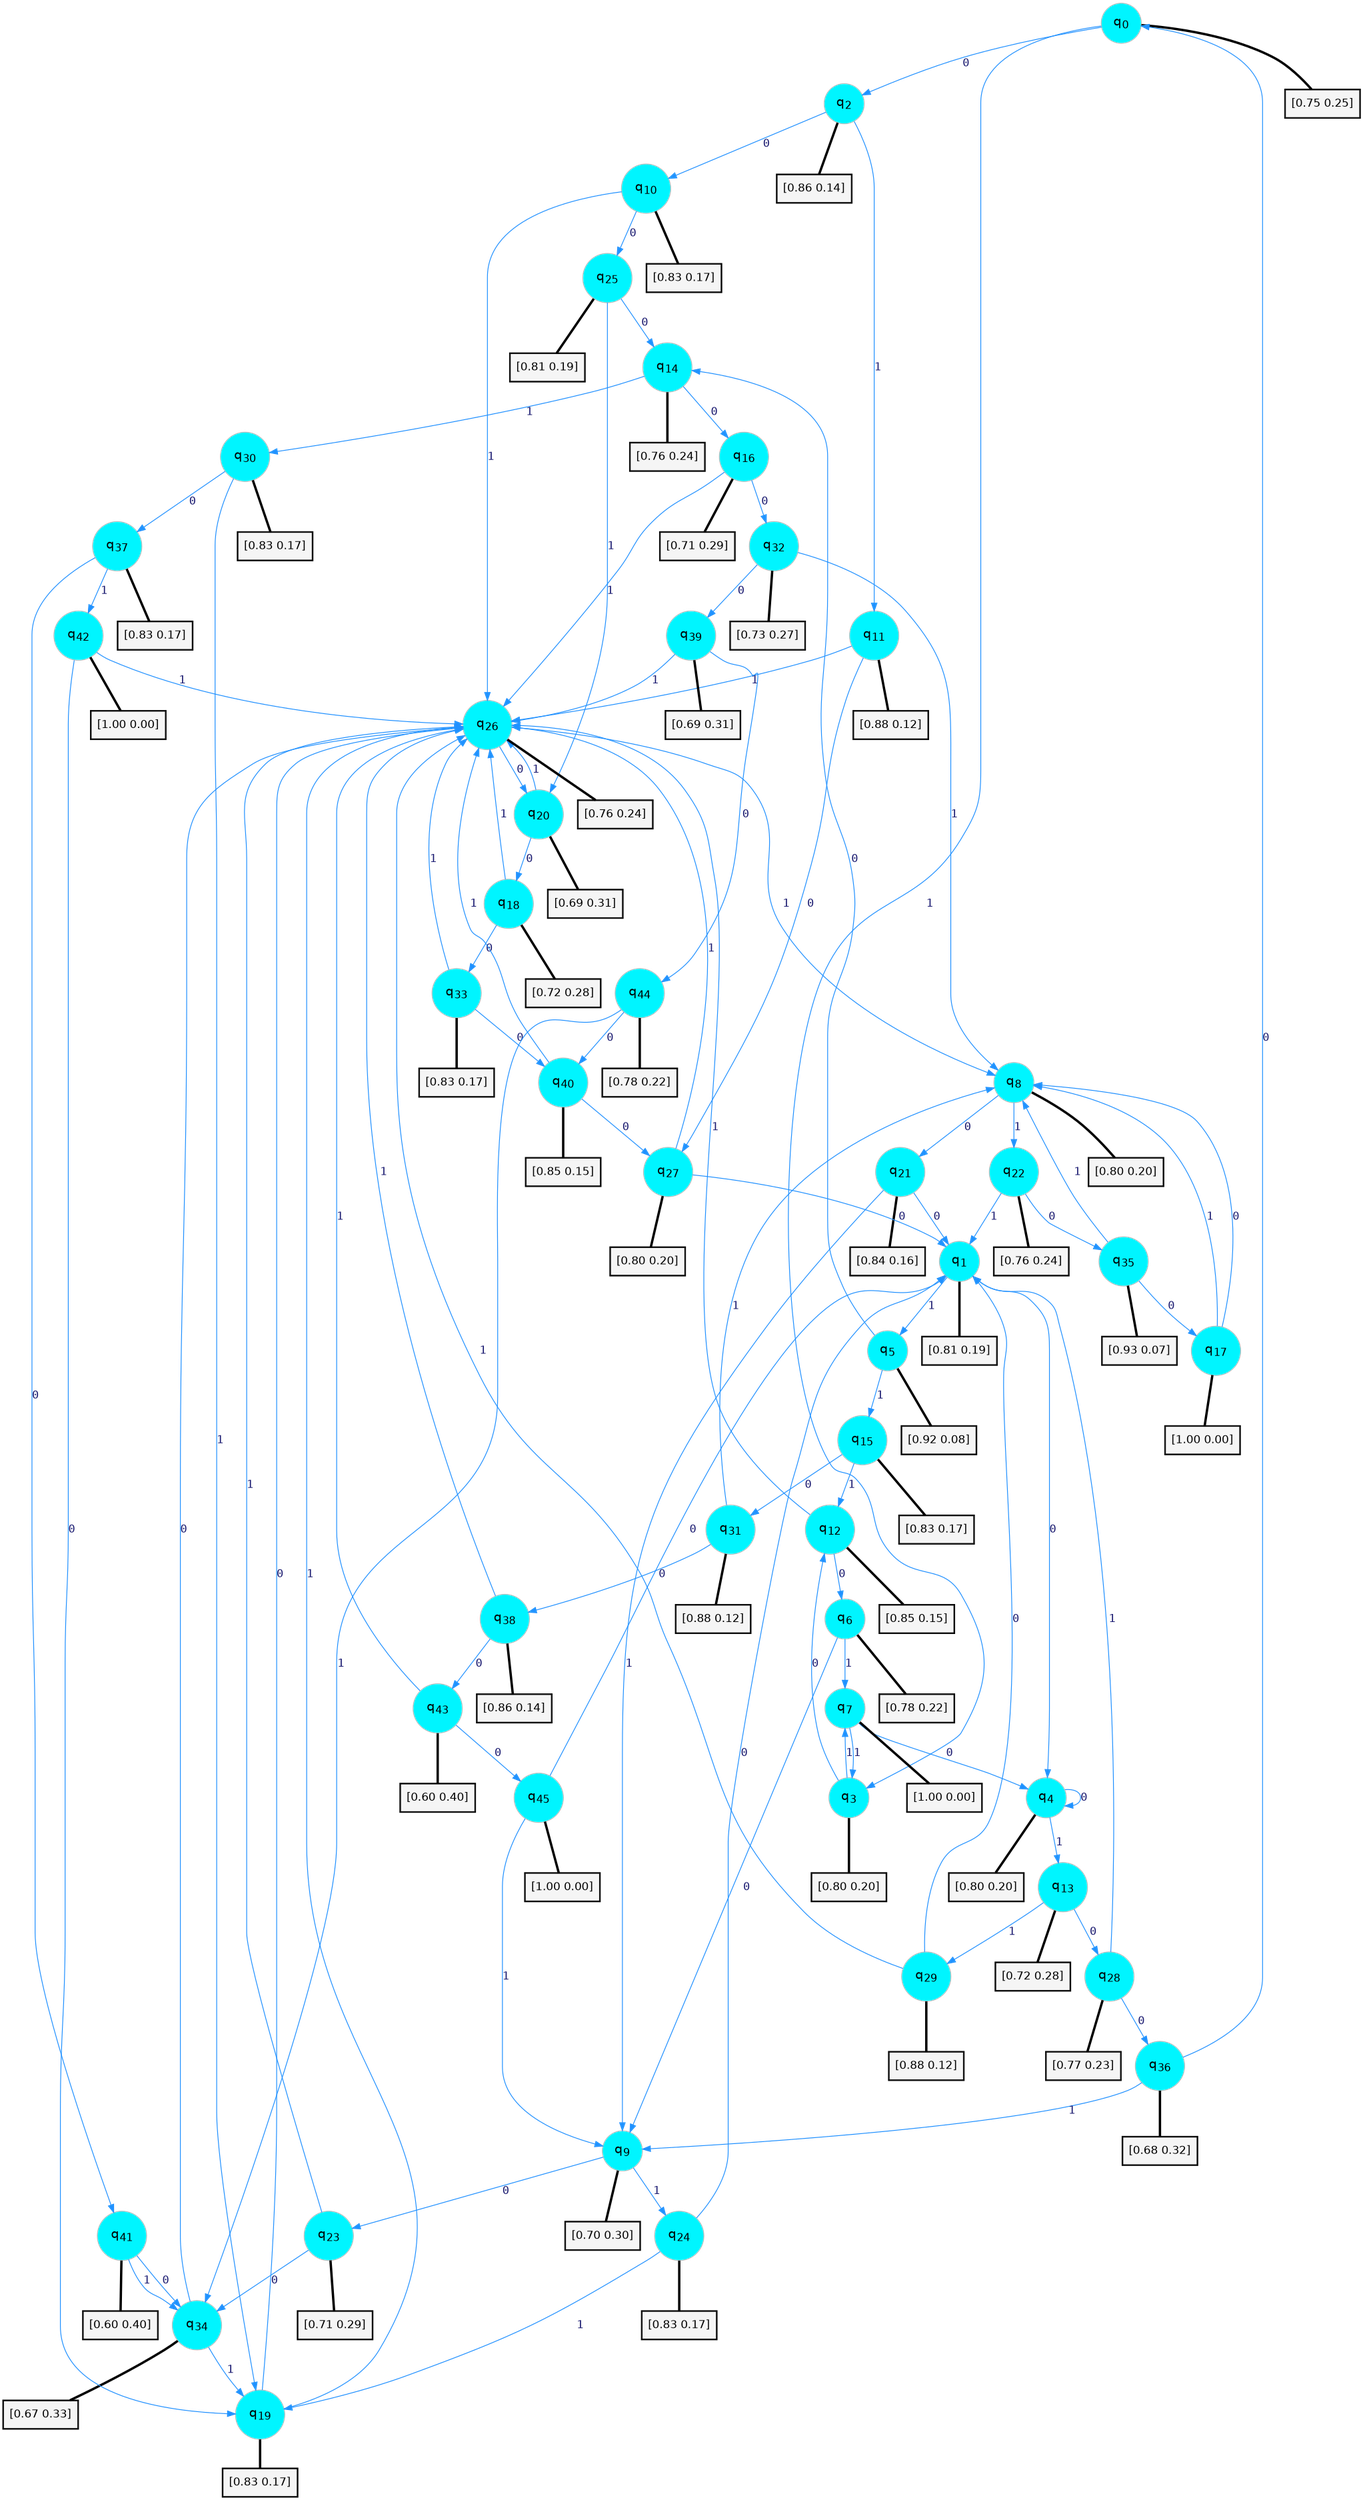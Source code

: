 digraph G {
graph [
bgcolor=transparent, dpi=300, rankdir=TD, size="40,25"];
node [
color=gray, fillcolor=turquoise1, fontcolor=black, fontname=Helvetica, fontsize=16, fontweight=bold, shape=circle, style=filled];
edge [
arrowsize=1, color=dodgerblue1, fontcolor=midnightblue, fontname=courier, fontweight=bold, penwidth=1, style=solid, weight=20];
0[label=<q<SUB>0</SUB>>];
1[label=<q<SUB>1</SUB>>];
2[label=<q<SUB>2</SUB>>];
3[label=<q<SUB>3</SUB>>];
4[label=<q<SUB>4</SUB>>];
5[label=<q<SUB>5</SUB>>];
6[label=<q<SUB>6</SUB>>];
7[label=<q<SUB>7</SUB>>];
8[label=<q<SUB>8</SUB>>];
9[label=<q<SUB>9</SUB>>];
10[label=<q<SUB>10</SUB>>];
11[label=<q<SUB>11</SUB>>];
12[label=<q<SUB>12</SUB>>];
13[label=<q<SUB>13</SUB>>];
14[label=<q<SUB>14</SUB>>];
15[label=<q<SUB>15</SUB>>];
16[label=<q<SUB>16</SUB>>];
17[label=<q<SUB>17</SUB>>];
18[label=<q<SUB>18</SUB>>];
19[label=<q<SUB>19</SUB>>];
20[label=<q<SUB>20</SUB>>];
21[label=<q<SUB>21</SUB>>];
22[label=<q<SUB>22</SUB>>];
23[label=<q<SUB>23</SUB>>];
24[label=<q<SUB>24</SUB>>];
25[label=<q<SUB>25</SUB>>];
26[label=<q<SUB>26</SUB>>];
27[label=<q<SUB>27</SUB>>];
28[label=<q<SUB>28</SUB>>];
29[label=<q<SUB>29</SUB>>];
30[label=<q<SUB>30</SUB>>];
31[label=<q<SUB>31</SUB>>];
32[label=<q<SUB>32</SUB>>];
33[label=<q<SUB>33</SUB>>];
34[label=<q<SUB>34</SUB>>];
35[label=<q<SUB>35</SUB>>];
36[label=<q<SUB>36</SUB>>];
37[label=<q<SUB>37</SUB>>];
38[label=<q<SUB>38</SUB>>];
39[label=<q<SUB>39</SUB>>];
40[label=<q<SUB>40</SUB>>];
41[label=<q<SUB>41</SUB>>];
42[label=<q<SUB>42</SUB>>];
43[label=<q<SUB>43</SUB>>];
44[label=<q<SUB>44</SUB>>];
45[label=<q<SUB>45</SUB>>];
46[label="[0.75 0.25]", shape=box,fontcolor=black, fontname=Helvetica, fontsize=14, penwidth=2, fillcolor=whitesmoke,color=black];
47[label="[0.81 0.19]", shape=box,fontcolor=black, fontname=Helvetica, fontsize=14, penwidth=2, fillcolor=whitesmoke,color=black];
48[label="[0.86 0.14]", shape=box,fontcolor=black, fontname=Helvetica, fontsize=14, penwidth=2, fillcolor=whitesmoke,color=black];
49[label="[0.80 0.20]", shape=box,fontcolor=black, fontname=Helvetica, fontsize=14, penwidth=2, fillcolor=whitesmoke,color=black];
50[label="[0.80 0.20]", shape=box,fontcolor=black, fontname=Helvetica, fontsize=14, penwidth=2, fillcolor=whitesmoke,color=black];
51[label="[0.92 0.08]", shape=box,fontcolor=black, fontname=Helvetica, fontsize=14, penwidth=2, fillcolor=whitesmoke,color=black];
52[label="[0.78 0.22]", shape=box,fontcolor=black, fontname=Helvetica, fontsize=14, penwidth=2, fillcolor=whitesmoke,color=black];
53[label="[1.00 0.00]", shape=box,fontcolor=black, fontname=Helvetica, fontsize=14, penwidth=2, fillcolor=whitesmoke,color=black];
54[label="[0.80 0.20]", shape=box,fontcolor=black, fontname=Helvetica, fontsize=14, penwidth=2, fillcolor=whitesmoke,color=black];
55[label="[0.70 0.30]", shape=box,fontcolor=black, fontname=Helvetica, fontsize=14, penwidth=2, fillcolor=whitesmoke,color=black];
56[label="[0.83 0.17]", shape=box,fontcolor=black, fontname=Helvetica, fontsize=14, penwidth=2, fillcolor=whitesmoke,color=black];
57[label="[0.88 0.12]", shape=box,fontcolor=black, fontname=Helvetica, fontsize=14, penwidth=2, fillcolor=whitesmoke,color=black];
58[label="[0.85 0.15]", shape=box,fontcolor=black, fontname=Helvetica, fontsize=14, penwidth=2, fillcolor=whitesmoke,color=black];
59[label="[0.72 0.28]", shape=box,fontcolor=black, fontname=Helvetica, fontsize=14, penwidth=2, fillcolor=whitesmoke,color=black];
60[label="[0.76 0.24]", shape=box,fontcolor=black, fontname=Helvetica, fontsize=14, penwidth=2, fillcolor=whitesmoke,color=black];
61[label="[0.83 0.17]", shape=box,fontcolor=black, fontname=Helvetica, fontsize=14, penwidth=2, fillcolor=whitesmoke,color=black];
62[label="[0.71 0.29]", shape=box,fontcolor=black, fontname=Helvetica, fontsize=14, penwidth=2, fillcolor=whitesmoke,color=black];
63[label="[1.00 0.00]", shape=box,fontcolor=black, fontname=Helvetica, fontsize=14, penwidth=2, fillcolor=whitesmoke,color=black];
64[label="[0.72 0.28]", shape=box,fontcolor=black, fontname=Helvetica, fontsize=14, penwidth=2, fillcolor=whitesmoke,color=black];
65[label="[0.83 0.17]", shape=box,fontcolor=black, fontname=Helvetica, fontsize=14, penwidth=2, fillcolor=whitesmoke,color=black];
66[label="[0.69 0.31]", shape=box,fontcolor=black, fontname=Helvetica, fontsize=14, penwidth=2, fillcolor=whitesmoke,color=black];
67[label="[0.84 0.16]", shape=box,fontcolor=black, fontname=Helvetica, fontsize=14, penwidth=2, fillcolor=whitesmoke,color=black];
68[label="[0.76 0.24]", shape=box,fontcolor=black, fontname=Helvetica, fontsize=14, penwidth=2, fillcolor=whitesmoke,color=black];
69[label="[0.71 0.29]", shape=box,fontcolor=black, fontname=Helvetica, fontsize=14, penwidth=2, fillcolor=whitesmoke,color=black];
70[label="[0.83 0.17]", shape=box,fontcolor=black, fontname=Helvetica, fontsize=14, penwidth=2, fillcolor=whitesmoke,color=black];
71[label="[0.81 0.19]", shape=box,fontcolor=black, fontname=Helvetica, fontsize=14, penwidth=2, fillcolor=whitesmoke,color=black];
72[label="[0.76 0.24]", shape=box,fontcolor=black, fontname=Helvetica, fontsize=14, penwidth=2, fillcolor=whitesmoke,color=black];
73[label="[0.80 0.20]", shape=box,fontcolor=black, fontname=Helvetica, fontsize=14, penwidth=2, fillcolor=whitesmoke,color=black];
74[label="[0.77 0.23]", shape=box,fontcolor=black, fontname=Helvetica, fontsize=14, penwidth=2, fillcolor=whitesmoke,color=black];
75[label="[0.88 0.12]", shape=box,fontcolor=black, fontname=Helvetica, fontsize=14, penwidth=2, fillcolor=whitesmoke,color=black];
76[label="[0.83 0.17]", shape=box,fontcolor=black, fontname=Helvetica, fontsize=14, penwidth=2, fillcolor=whitesmoke,color=black];
77[label="[0.88 0.12]", shape=box,fontcolor=black, fontname=Helvetica, fontsize=14, penwidth=2, fillcolor=whitesmoke,color=black];
78[label="[0.73 0.27]", shape=box,fontcolor=black, fontname=Helvetica, fontsize=14, penwidth=2, fillcolor=whitesmoke,color=black];
79[label="[0.83 0.17]", shape=box,fontcolor=black, fontname=Helvetica, fontsize=14, penwidth=2, fillcolor=whitesmoke,color=black];
80[label="[0.67 0.33]", shape=box,fontcolor=black, fontname=Helvetica, fontsize=14, penwidth=2, fillcolor=whitesmoke,color=black];
81[label="[0.93 0.07]", shape=box,fontcolor=black, fontname=Helvetica, fontsize=14, penwidth=2, fillcolor=whitesmoke,color=black];
82[label="[0.68 0.32]", shape=box,fontcolor=black, fontname=Helvetica, fontsize=14, penwidth=2, fillcolor=whitesmoke,color=black];
83[label="[0.83 0.17]", shape=box,fontcolor=black, fontname=Helvetica, fontsize=14, penwidth=2, fillcolor=whitesmoke,color=black];
84[label="[0.86 0.14]", shape=box,fontcolor=black, fontname=Helvetica, fontsize=14, penwidth=2, fillcolor=whitesmoke,color=black];
85[label="[0.69 0.31]", shape=box,fontcolor=black, fontname=Helvetica, fontsize=14, penwidth=2, fillcolor=whitesmoke,color=black];
86[label="[0.85 0.15]", shape=box,fontcolor=black, fontname=Helvetica, fontsize=14, penwidth=2, fillcolor=whitesmoke,color=black];
87[label="[0.60 0.40]", shape=box,fontcolor=black, fontname=Helvetica, fontsize=14, penwidth=2, fillcolor=whitesmoke,color=black];
88[label="[1.00 0.00]", shape=box,fontcolor=black, fontname=Helvetica, fontsize=14, penwidth=2, fillcolor=whitesmoke,color=black];
89[label="[0.60 0.40]", shape=box,fontcolor=black, fontname=Helvetica, fontsize=14, penwidth=2, fillcolor=whitesmoke,color=black];
90[label="[0.78 0.22]", shape=box,fontcolor=black, fontname=Helvetica, fontsize=14, penwidth=2, fillcolor=whitesmoke,color=black];
91[label="[1.00 0.00]", shape=box,fontcolor=black, fontname=Helvetica, fontsize=14, penwidth=2, fillcolor=whitesmoke,color=black];
0->2 [label=0];
0->3 [label=1];
0->46 [arrowhead=none, penwidth=3,color=black];
1->4 [label=0];
1->5 [label=1];
1->47 [arrowhead=none, penwidth=3,color=black];
2->10 [label=0];
2->11 [label=1];
2->48 [arrowhead=none, penwidth=3,color=black];
3->12 [label=0];
3->7 [label=1];
3->49 [arrowhead=none, penwidth=3,color=black];
4->4 [label=0];
4->13 [label=1];
4->50 [arrowhead=none, penwidth=3,color=black];
5->14 [label=0];
5->15 [label=1];
5->51 [arrowhead=none, penwidth=3,color=black];
6->9 [label=0];
6->7 [label=1];
6->52 [arrowhead=none, penwidth=3,color=black];
7->4 [label=0];
7->3 [label=1];
7->53 [arrowhead=none, penwidth=3,color=black];
8->21 [label=0];
8->22 [label=1];
8->54 [arrowhead=none, penwidth=3,color=black];
9->23 [label=0];
9->24 [label=1];
9->55 [arrowhead=none, penwidth=3,color=black];
10->25 [label=0];
10->26 [label=1];
10->56 [arrowhead=none, penwidth=3,color=black];
11->27 [label=0];
11->26 [label=1];
11->57 [arrowhead=none, penwidth=3,color=black];
12->6 [label=0];
12->26 [label=1];
12->58 [arrowhead=none, penwidth=3,color=black];
13->28 [label=0];
13->29 [label=1];
13->59 [arrowhead=none, penwidth=3,color=black];
14->16 [label=0];
14->30 [label=1];
14->60 [arrowhead=none, penwidth=3,color=black];
15->31 [label=0];
15->12 [label=1];
15->61 [arrowhead=none, penwidth=3,color=black];
16->32 [label=0];
16->26 [label=1];
16->62 [arrowhead=none, penwidth=3,color=black];
17->8 [label=0];
17->8 [label=1];
17->63 [arrowhead=none, penwidth=3,color=black];
18->33 [label=0];
18->26 [label=1];
18->64 [arrowhead=none, penwidth=3,color=black];
19->26 [label=0];
19->26 [label=1];
19->65 [arrowhead=none, penwidth=3,color=black];
20->18 [label=0];
20->26 [label=1];
20->66 [arrowhead=none, penwidth=3,color=black];
21->1 [label=0];
21->9 [label=1];
21->67 [arrowhead=none, penwidth=3,color=black];
22->35 [label=0];
22->1 [label=1];
22->68 [arrowhead=none, penwidth=3,color=black];
23->34 [label=0];
23->26 [label=1];
23->69 [arrowhead=none, penwidth=3,color=black];
24->1 [label=0];
24->19 [label=1];
24->70 [arrowhead=none, penwidth=3,color=black];
25->14 [label=0];
25->20 [label=1];
25->71 [arrowhead=none, penwidth=3,color=black];
26->20 [label=0];
26->8 [label=1];
26->72 [arrowhead=none, penwidth=3,color=black];
27->1 [label=0];
27->26 [label=1];
27->73 [arrowhead=none, penwidth=3,color=black];
28->36 [label=0];
28->1 [label=1];
28->74 [arrowhead=none, penwidth=3,color=black];
29->1 [label=0];
29->26 [label=1];
29->75 [arrowhead=none, penwidth=3,color=black];
30->37 [label=0];
30->19 [label=1];
30->76 [arrowhead=none, penwidth=3,color=black];
31->38 [label=0];
31->8 [label=1];
31->77 [arrowhead=none, penwidth=3,color=black];
32->39 [label=0];
32->8 [label=1];
32->78 [arrowhead=none, penwidth=3,color=black];
33->40 [label=0];
33->26 [label=1];
33->79 [arrowhead=none, penwidth=3,color=black];
34->26 [label=0];
34->19 [label=1];
34->80 [arrowhead=none, penwidth=3,color=black];
35->17 [label=0];
35->8 [label=1];
35->81 [arrowhead=none, penwidth=3,color=black];
36->0 [label=0];
36->9 [label=1];
36->82 [arrowhead=none, penwidth=3,color=black];
37->41 [label=0];
37->42 [label=1];
37->83 [arrowhead=none, penwidth=3,color=black];
38->43 [label=0];
38->26 [label=1];
38->84 [arrowhead=none, penwidth=3,color=black];
39->44 [label=0];
39->26 [label=1];
39->85 [arrowhead=none, penwidth=3,color=black];
40->27 [label=0];
40->26 [label=1];
40->86 [arrowhead=none, penwidth=3,color=black];
41->34 [label=0];
41->34 [label=1];
41->87 [arrowhead=none, penwidth=3,color=black];
42->19 [label=0];
42->26 [label=1];
42->88 [arrowhead=none, penwidth=3,color=black];
43->45 [label=0];
43->26 [label=1];
43->89 [arrowhead=none, penwidth=3,color=black];
44->40 [label=0];
44->34 [label=1];
44->90 [arrowhead=none, penwidth=3,color=black];
45->1 [label=0];
45->9 [label=1];
45->91 [arrowhead=none, penwidth=3,color=black];
}
